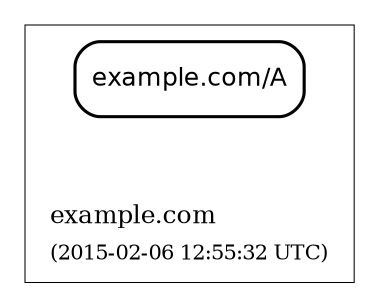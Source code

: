 digraph {
  graph [compound=true, rankdir=BT, ranksep=0.3];
	node [label="\N",
		penwidth=1.5
	];
	edge [penwidth=1.5];

  subgraph "cluster_example.com" {
		graph [label=<<TABLE BORDER="0"><TR><TD ALIGN="LEFT"><FONT POINT-SIZE="12">example.com</FONT></TD></TR><TR><TD ALIGN="LEFT"><FONT POINT-SIZE="10">(2015-02-06 12:55:32 UTC)</FONT></TD></TR></TABLE>>,
				labeljust=l,
				penwidth=0.5
		];
		"cluster_example.com_top" [shape=point, style=invis];
		"cluster_example.com_bottom" [shape=point, style=invis];
    "RRset-10|example.com|A" [color="#000000",
						fillcolor="#ffffff",
						label=<<FONT POINT-SIZE="12" FACE="Helvetica">example.com/A</FONT>>,
						shape=rectangle,
						style="rounded,filled"];
  }
	"cluster_example.com_bottom" -> "RRset-10|example.com|A" [style=invis];
}
